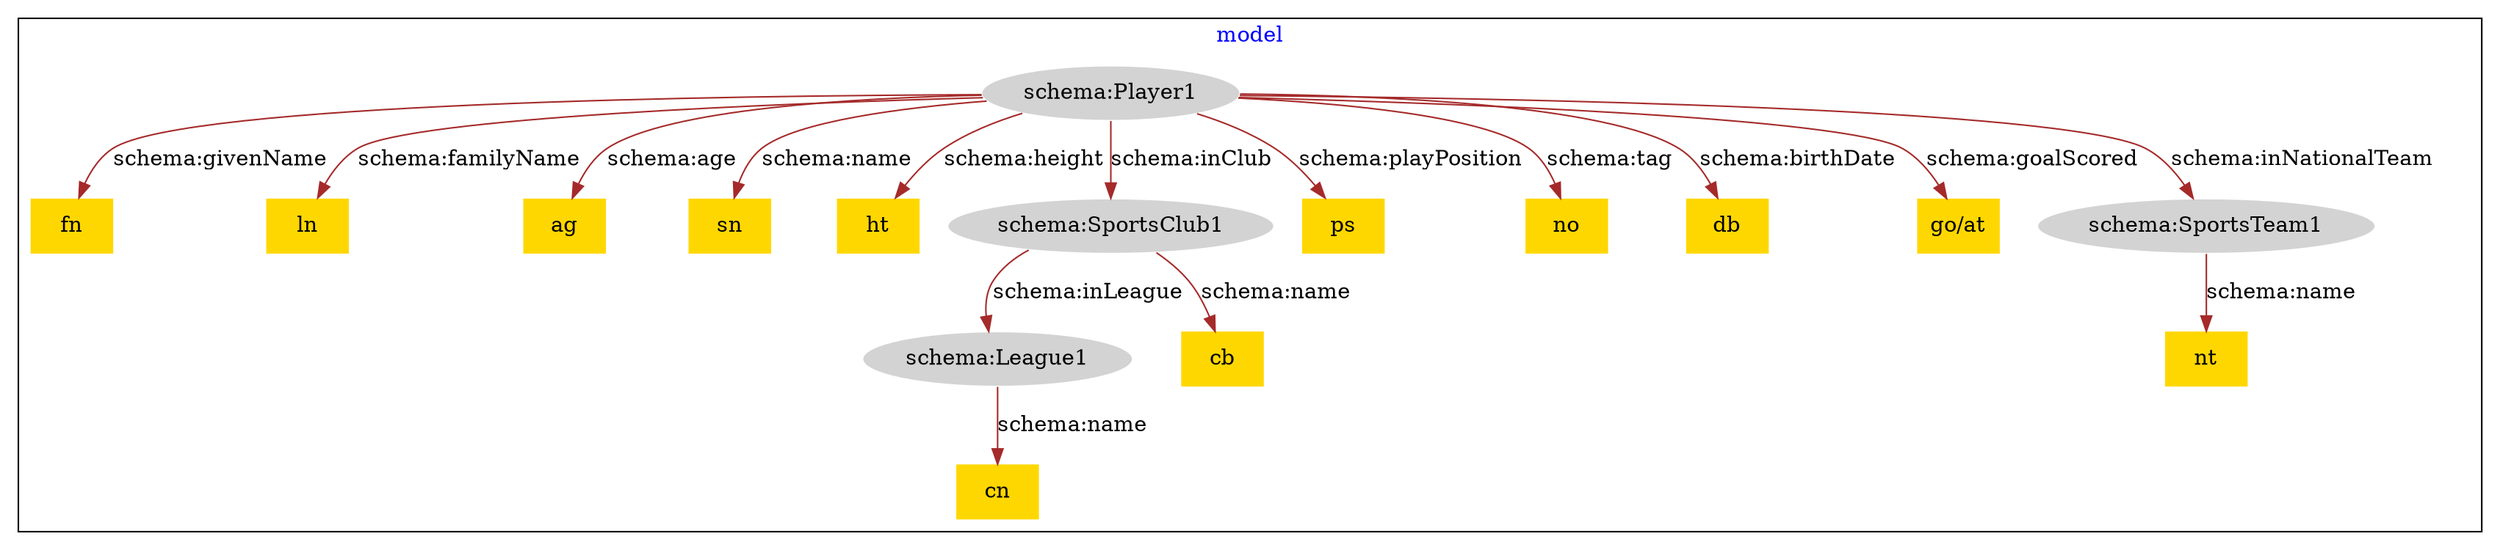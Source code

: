 digraph n0 {
fontcolor="blue"
remincross="true"
subgraph cluster {
label="model"
"schema:Player1"[style="filled",color="white",fillcolor="lightgray",label="schema:Player1"];
"fn"[shape="plaintext",style="filled",fillcolor="gold",label="fn"];
"ln"[shape="plaintext",style="filled",fillcolor="gold",label="ln"];
"schema:League1"[style="filled",color="white",fillcolor="lightgray",label="schema:League1"];
"cn"[shape="plaintext",style="filled",fillcolor="gold",label="cn"];
"ag"[shape="plaintext",style="filled",fillcolor="gold",label="ag"];
"sn"[shape="plaintext",style="filled",fillcolor="gold",label="sn"];
"ht"[shape="plaintext",style="filled",fillcolor="gold",label="ht"];
"schema:SportsClub1"[style="filled",color="white",fillcolor="lightgray",label="schema:SportsClub1"];
"cb"[shape="plaintext",style="filled",fillcolor="gold",label="cb"];
"ps"[shape="plaintext",style="filled",fillcolor="gold",label="ps"];
"no"[shape="plaintext",style="filled",fillcolor="gold",label="no"];
"db"[shape="plaintext",style="filled",fillcolor="gold",label="db"];
"go/at"[shape="plaintext",style="filled",fillcolor="gold",label="go/at"];
"schema:SportsTeam1"[style="filled",color="white",fillcolor="lightgray",label="schema:SportsTeam1"];
"nt"[shape="plaintext",style="filled",fillcolor="gold",label="nt"];
}
"schema:Player1" -> "fn"[color="brown",fontcolor="black",label="schema:givenName"];
"schema:Player1" -> "ln"[color="brown",fontcolor="black",label="schema:familyName"];
"schema:League1" -> "cn"[color="brown",fontcolor="black",label="schema:name"];
"schema:Player1" -> "ag"[color="brown",fontcolor="black",label="schema:age"];
"schema:Player1" -> "sn"[color="brown",fontcolor="black",label="schema:name"];
"schema:Player1" -> "ht"[color="brown",fontcolor="black",label="schema:height"];
"schema:SportsClub1" -> "cb"[color="brown",fontcolor="black",label="schema:name"];
"schema:Player1" -> "ps"[color="brown",fontcolor="black",label="schema:playPosition"];
"schema:Player1" -> "no"[color="brown",fontcolor="black",label="schema:tag"];
"schema:Player1" -> "db"[color="brown",fontcolor="black",label="schema:birthDate"];
"schema:Player1" -> "go/at"[color="brown",fontcolor="black",label="schema:goalScored"];
"schema:SportsTeam1" -> "nt"[color="brown",fontcolor="black",label="schema:name"];
"schema:Player1" -> "schema:SportsClub1"[color="brown",fontcolor="black",label="schema:inClub"];
"schema:Player1" -> "schema:SportsTeam1"[color="brown",fontcolor="black",label="schema:inNationalTeam"];
"schema:SportsClub1" -> "schema:League1"[color="brown",fontcolor="black",label="schema:inLeague"];
}
